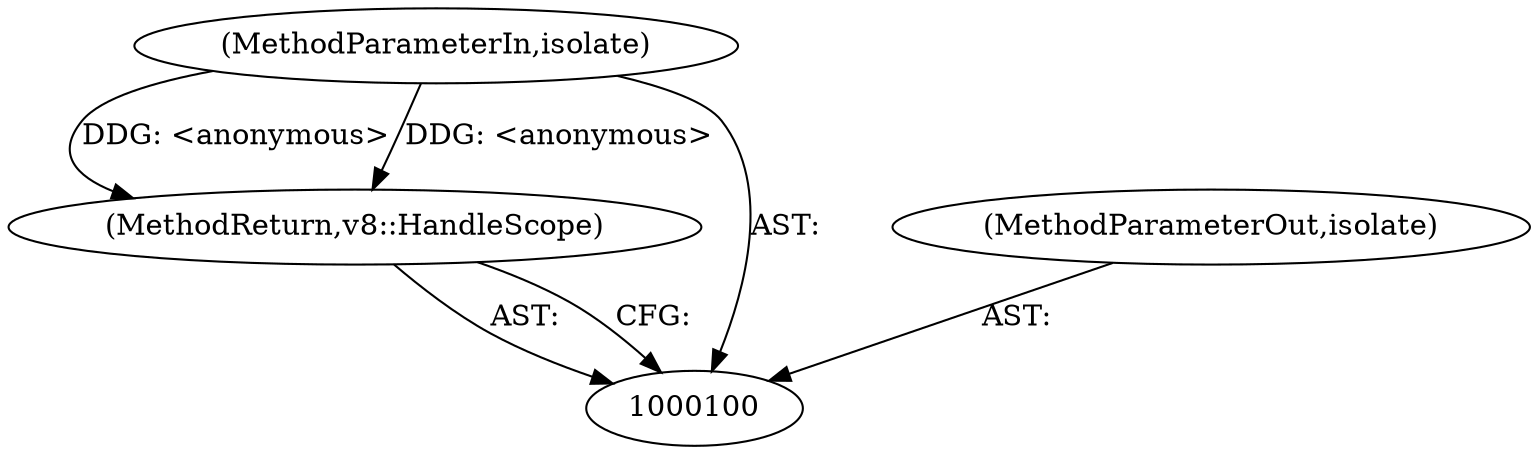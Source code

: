 digraph "0_Chrome_c0569cc04741cccf6548c2169fcc1609d958523f_7" {
"1000103" [label="(MethodReturn,v8::HandleScope)"];
"1000101" [label="(MethodParameterIn,isolate)"];
"1000132" [label="(MethodParameterOut,isolate)"];
"1000103" -> "1000100"  [label="AST: "];
"1000103" -> "1000100"  [label="CFG: "];
"1000101" -> "1000103"  [label="DDG: <anonymous>"];
"1000101" -> "1000100"  [label="AST: "];
"1000101" -> "1000103"  [label="DDG: <anonymous>"];
"1000132" -> "1000100"  [label="AST: "];
}
